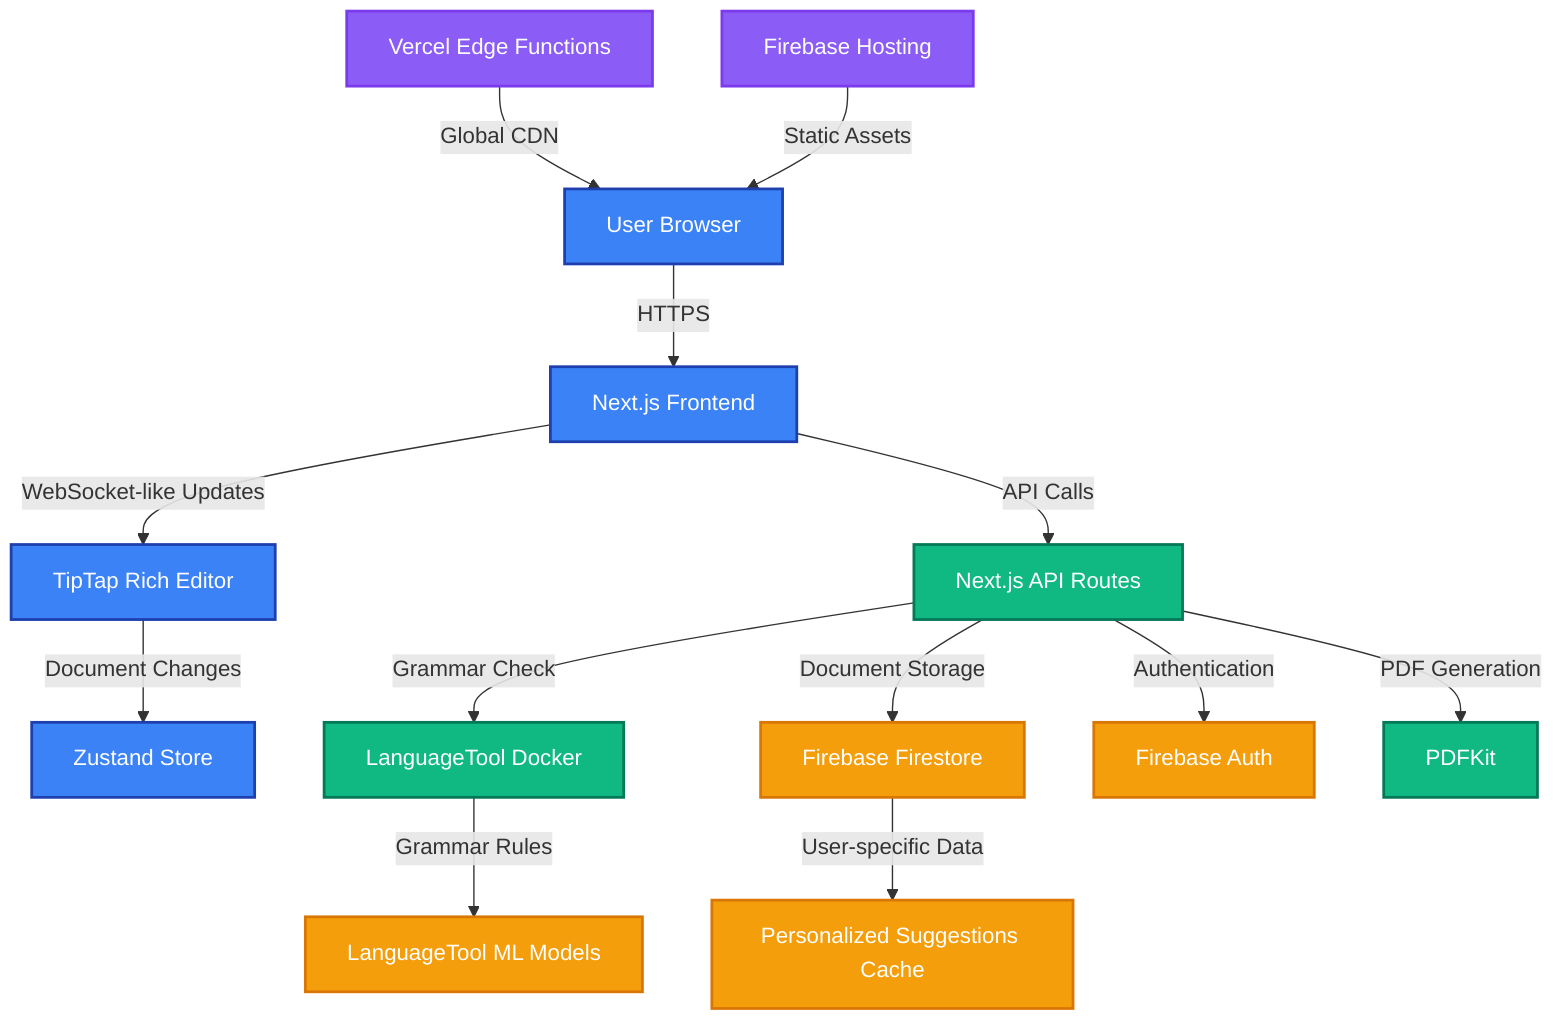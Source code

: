 graph TD
    A[User Browser] -->|HTTPS| B[Next.js Frontend]
    B -->|WebSocket-like Updates| C[TipTap Rich Editor]
    C -->|Document Changes| D[Zustand Store]
    
    B -->|API Calls| E[Next.js API Routes]
    E -->|Grammar Check| F[LanguageTool Docker]
    E -->|Document Storage| G[Firebase Firestore]
    E -->|Authentication| H[Firebase Auth]
    E -->|PDF Generation| I[PDFKit]
    
    G -->|User-specific Data| J[Personalized Suggestions Cache]
    F -->|Grammar Rules| K[LanguageTool ML Models]
    
    L[Vercel Edge Functions] -->|Global CDN| A
    M[Firebase Hosting] -->|Static Assets| A

    classDef frontend fill:#3b82f6,stroke:#1e40af,stroke-width:2px,color:#fff
    classDef backend fill:#10b981,stroke:#047857,stroke-width:2px,color:#fff
    classDef database fill:#f59e0b,stroke:#d97706,stroke-width:2px,color:#fff
    classDef external fill:#8b5cf6,stroke:#7c3aed,stroke-width:2px,color:#fff

    class A,B,C,D frontend;
    class E,F,I backend;
    class G,H,J,K database;
    class L,M external;